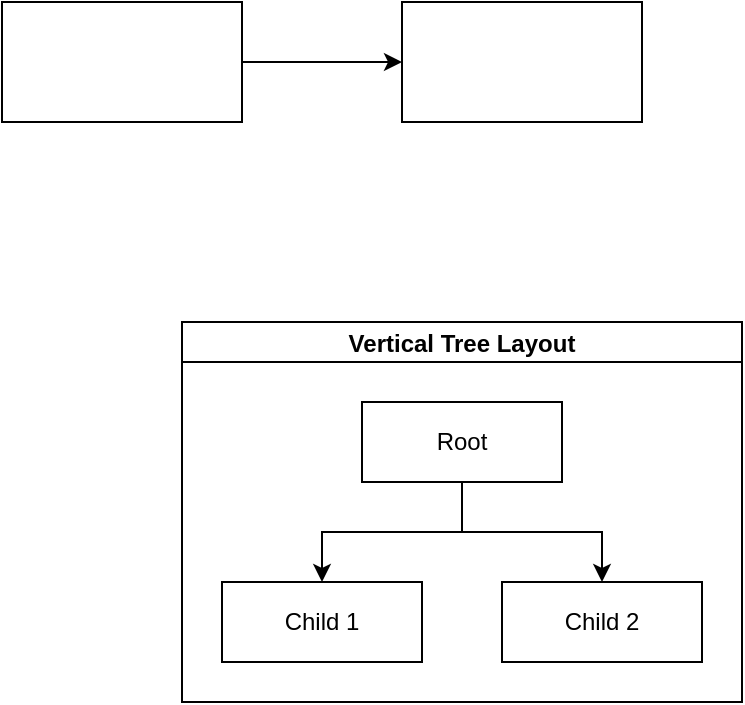 <mxfile>
    <diagram id="USZXHtg_BSBNB2WeWXq6" name="第 1 页">
        <mxGraphModel dx="1071" dy="646" grid="1" gridSize="10" guides="1" tooltips="1" connect="1" arrows="1" fold="1" page="1" pageScale="1" pageWidth="827" pageHeight="1169" math="0" shadow="0">
            <root>
                <mxCell id="0"/>
                <mxCell id="1" parent="0"/>
                <mxCell id="6" value="" style="edgeStyle=none;html=1;" edge="1" parent="1" source="4" target="5">
                    <mxGeometry relative="1" as="geometry"/>
                </mxCell>
                <mxCell id="4" value="" style="rounded=0;whiteSpace=wrap;html=1;" vertex="1" parent="1">
                    <mxGeometry x="70" y="200" width="120" height="60" as="geometry"/>
                </mxCell>
                <mxCell id="5" value="" style="whiteSpace=wrap;html=1;rounded=0;" vertex="1" parent="1">
                    <mxGeometry x="270" y="200" width="120" height="60" as="geometry"/>
                </mxCell>
                <mxCell id="7" value="Vertical Tree Layout" style="swimlane;startSize=20;horizontal=1;childLayout=treeLayout;horizontalTree=0;resizable=0;containerType=tree;" vertex="1" parent="1">
                    <mxGeometry x="160" y="360" width="280" height="190" as="geometry"/>
                </mxCell>
                <mxCell id="8" value="Root" style="whiteSpace=wrap;html=1;" vertex="1" parent="7">
                    <mxGeometry x="90" y="40" width="100" height="40" as="geometry"/>
                </mxCell>
                <mxCell id="9" value="Child 1" style="whiteSpace=wrap;html=1;" vertex="1" parent="7">
                    <mxGeometry x="20" y="130" width="100" height="40" as="geometry"/>
                </mxCell>
                <mxCell id="10" value="" style="edgeStyle=elbowEdgeStyle;elbow=vertical;html=1;rounded=0;" edge="1" parent="7" source="8" target="9">
                    <mxGeometry relative="1" as="geometry"/>
                </mxCell>
                <mxCell id="11" value="Child 2" style="whiteSpace=wrap;html=1;" vertex="1" parent="7">
                    <mxGeometry x="160" y="130" width="100" height="40" as="geometry"/>
                </mxCell>
                <mxCell id="12" value="" style="edgeStyle=elbowEdgeStyle;elbow=vertical;html=1;rounded=0;" edge="1" parent="7" source="8" target="11">
                    <mxGeometry relative="1" as="geometry"/>
                </mxCell>
            </root>
        </mxGraphModel>
    </diagram>
</mxfile>